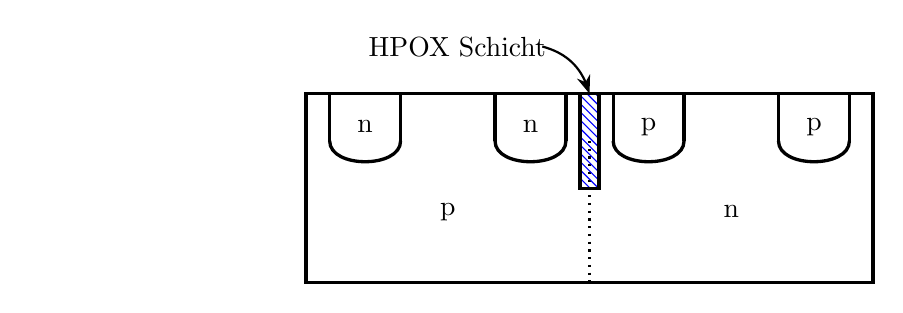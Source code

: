 ﻿\usetikzlibrary[arrows.meta,bending]
\usetikzlibrary{positioning}
\usetikzlibrary{snakes}
\usetikzlibrary{patterns}

\begin{tikzpicture}[thick,scale=0.6]

\tikzstyle{conefill} = [pattern=north west lines, pattern color=blue]
\draw[dotted, black, thick] (0,) to (0,-2);


\draw[very thick, black] (-6,-2) rectangle (6,2);

\draw[very thick, black](-5.5, 2) to (-5.5, 1);
\draw[very thick, black](-4, 2) to (-4, 1);
\draw[very thick, black, rounded corners=5mm] (-5.5, 1) to [bend right = 90] (-4, 1);

\draw[very thick, black](-2, 2) to (-2, 1);
\draw[very thick, black](-0.5, 2) to (-0.5, 1);
\draw[very thick, black, rounded corners=5mm] (-2, 1) to [bend right = 90] (-0.5, 1);

\draw[very thick, black](5.5, 2) to (5.5, 1);
\draw[very thick, black](4, 2) to (4, 1);
\draw[very thick, black, rounded corners=5mm] (5.5, 1) to [bend left = 90] (4, 1);

\draw[very thick, black](2, 2) to (2, 1);
\draw[very thick, black](0.5, 2) to (0.5, 1);
\draw[very thick, black, rounded corners=5mm] (2, 1) to [bend left = 90] (0.5, 1);

\draw[very thick, conefill] (-0.2, 2) rectangle (0.2, 0);

\node at (-4.75, 1.3) {n};
\node at (-1.25, 1.3) {n};
\node at (1.25, 1.3) {p};
\node at (4.75, 1.3) {p};

\node at (-3, -0.5) { p};
\node at (3, -0.5) {n};

\node at (-2.8, 3) {HPOX Schicht};
\draw[-Stealth, thick, rounded corners=5mm] (-1, 3) to [bend left=30] (0, 2);


\end{tikzpicture}
